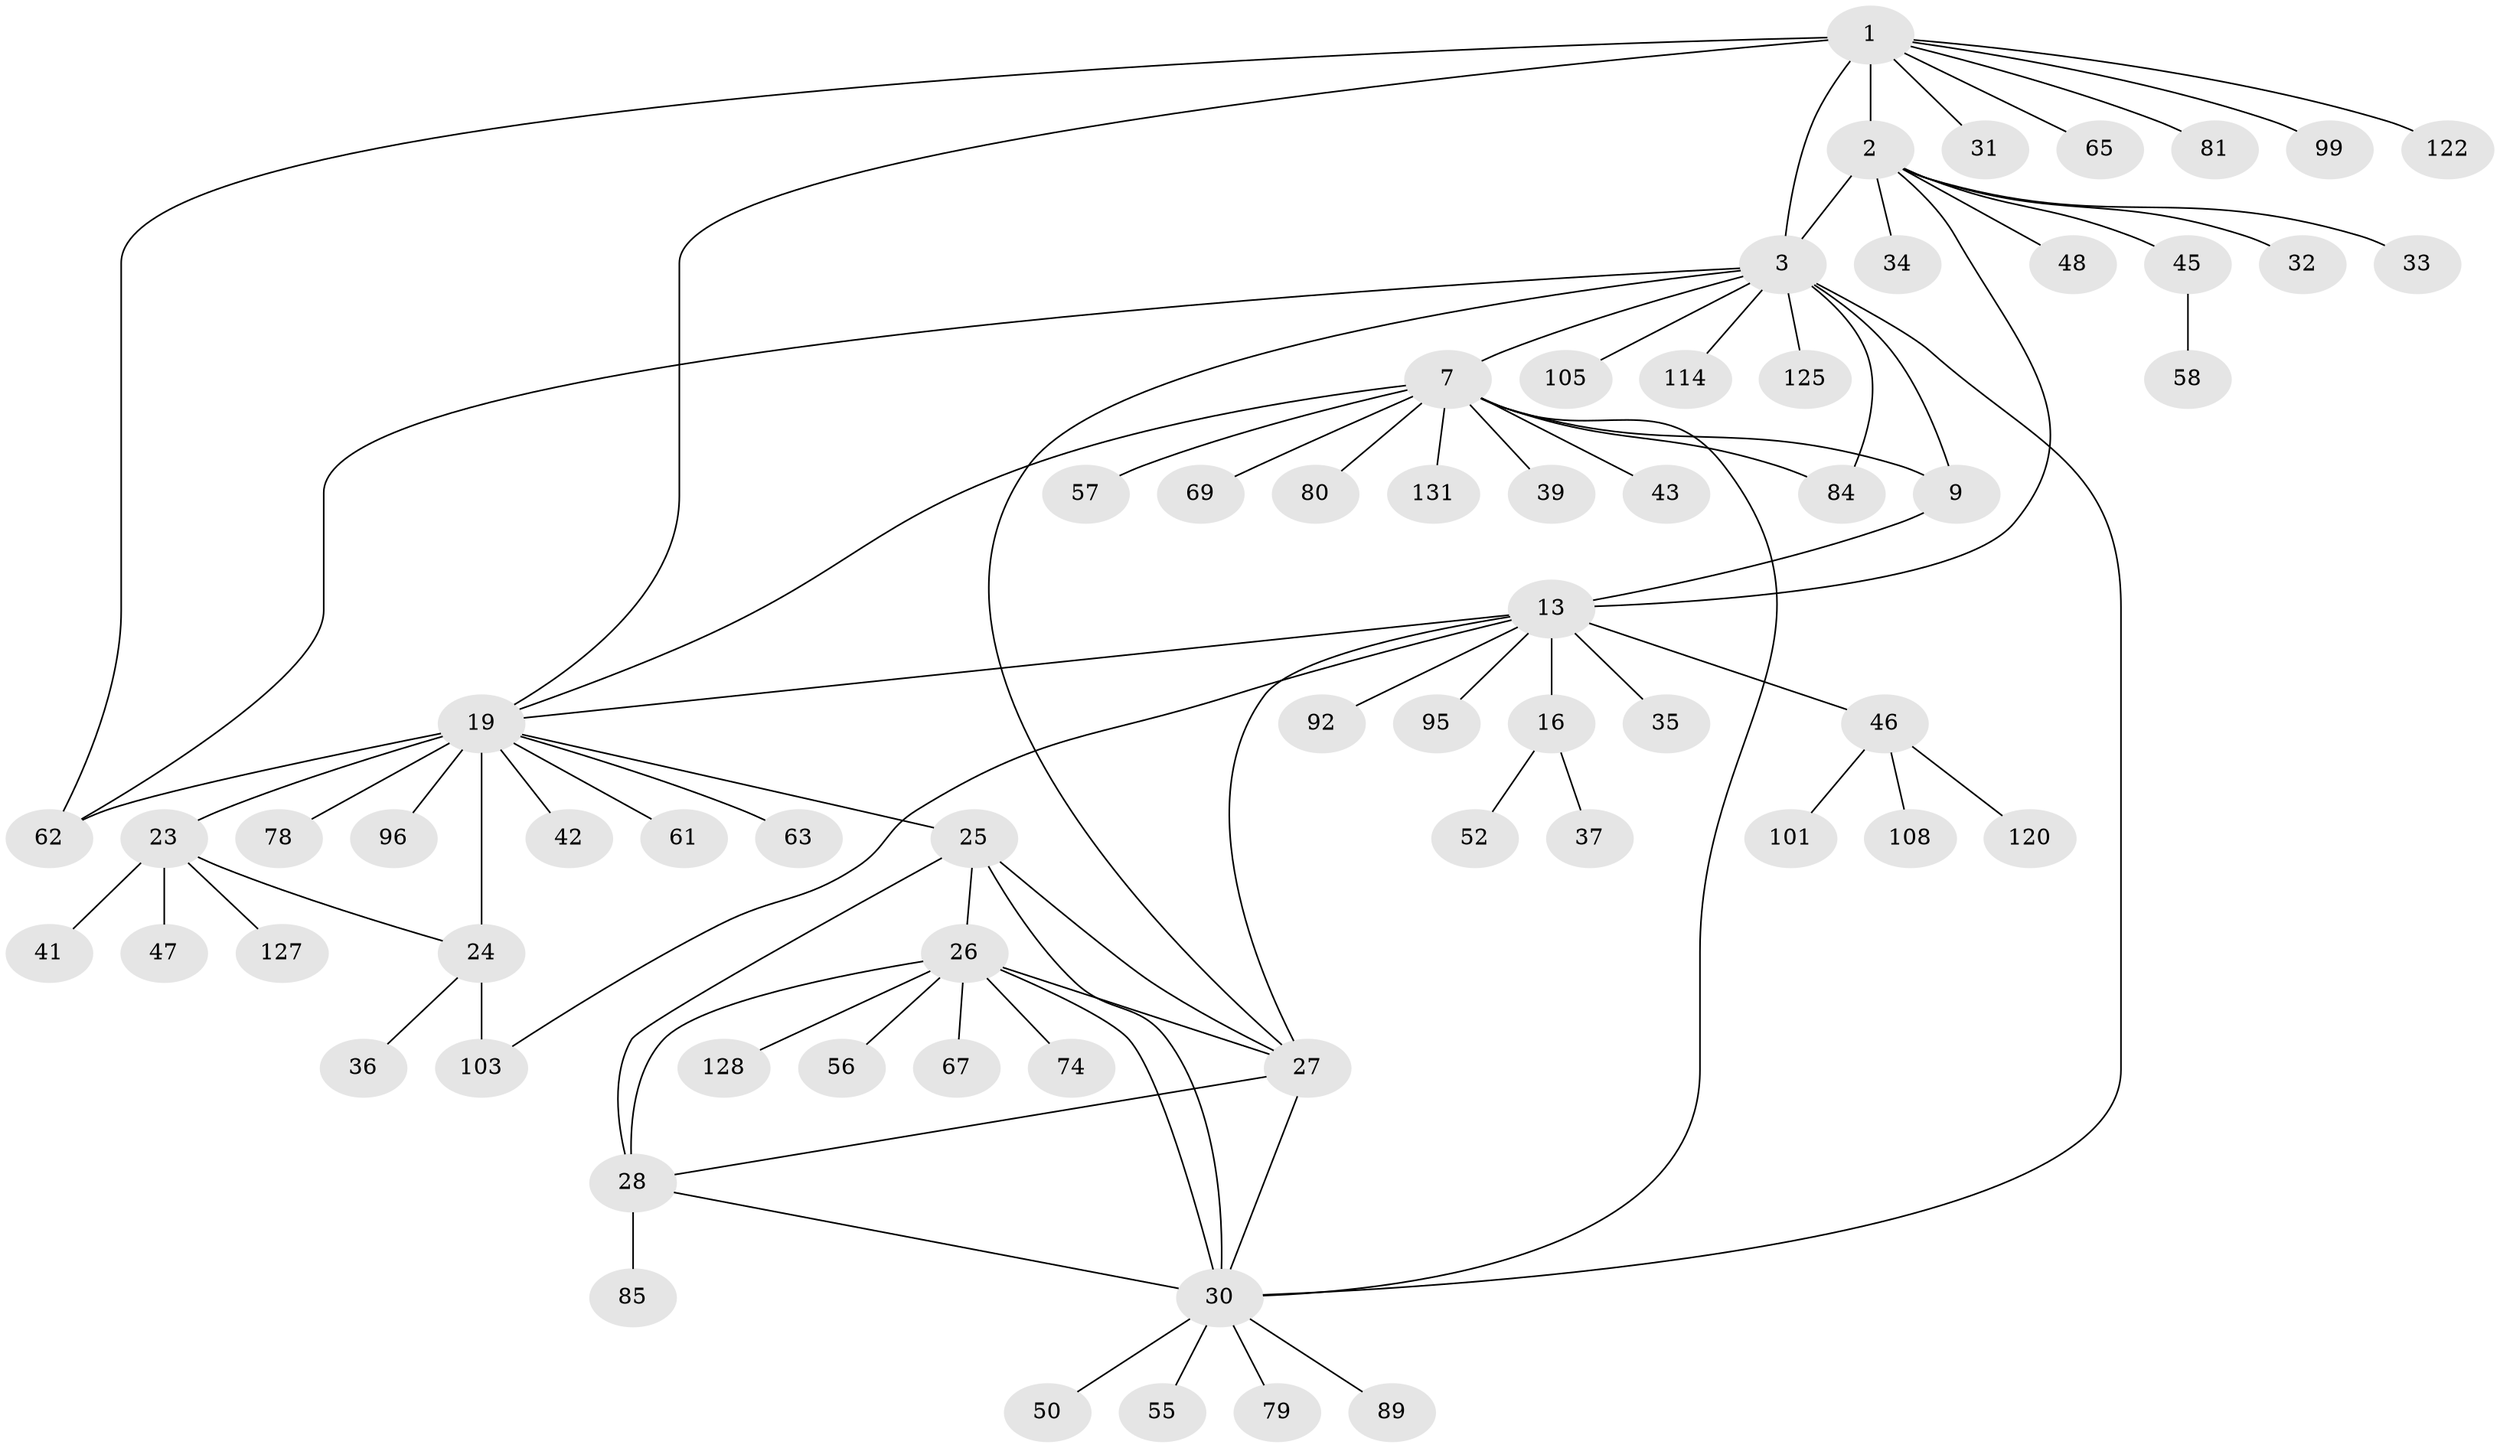 // original degree distribution, {7: 0.061068702290076333, 11: 0.03816793893129771, 10: 0.03816793893129771, 5: 0.007633587786259542, 12: 0.007633587786259542, 8: 0.03816793893129771, 6: 0.022900763358778626, 14: 0.007633587786259542, 9: 0.007633587786259542, 1: 0.6412213740458015, 3: 0.007633587786259542, 2: 0.09923664122137404, 4: 0.022900763358778626}
// Generated by graph-tools (version 1.1) at 2025/19/03/04/25 18:19:44]
// undirected, 65 vertices, 84 edges
graph export_dot {
graph [start="1"]
  node [color=gray90,style=filled];
  1 [super="+4"];
  2 [super="+5"];
  3 [super="+11"];
  7 [super="+8+94+10"];
  9 [super="+12+87"];
  13 [super="+15+60+14"];
  16 [super="+44+118+77"];
  19 [super="+21+20"];
  23;
  24;
  25;
  26 [super="+72+38+29"];
  27 [super="+40+100+112+126+70"];
  28;
  30;
  31;
  32;
  33;
  34;
  35;
  36;
  37;
  39;
  41;
  42;
  43;
  45;
  46;
  47;
  48 [super="+49"];
  50;
  52;
  55;
  56;
  57;
  58;
  61 [super="+110"];
  62 [super="+82+129"];
  63 [super="+68+107+124"];
  65;
  67;
  69;
  74;
  78;
  79;
  80 [super="+121"];
  81;
  84;
  85;
  89;
  92;
  95;
  96;
  99;
  101;
  103;
  105;
  108;
  114;
  120;
  122;
  125;
  127;
  128;
  131;
  1 -- 2 [weight=6];
  1 -- 3 [weight=2];
  1 -- 81;
  1 -- 122;
  1 -- 65;
  1 -- 99;
  1 -- 19;
  1 -- 31;
  1 -- 62;
  2 -- 3 [weight=3];
  2 -- 34;
  2 -- 13;
  2 -- 32;
  2 -- 33;
  2 -- 48;
  2 -- 45;
  3 -- 30;
  3 -- 62;
  3 -- 84;
  3 -- 125;
  3 -- 27;
  3 -- 105;
  3 -- 114;
  3 -- 7 [weight=3];
  3 -- 9 [weight=2];
  7 -- 9 [weight=6];
  7 -- 39;
  7 -- 131;
  7 -- 69;
  7 -- 80;
  7 -- 84;
  7 -- 57;
  7 -- 19;
  7 -- 43;
  7 -- 30;
  9 -- 13;
  13 -- 16 [weight=5];
  13 -- 103;
  13 -- 46;
  13 -- 27 [weight=2];
  13 -- 92;
  13 -- 95;
  13 -- 19;
  13 -- 35;
  16 -- 37;
  16 -- 52;
  19 -- 23 [weight=4];
  19 -- 24 [weight=4];
  19 -- 63;
  19 -- 96;
  19 -- 78;
  19 -- 25;
  19 -- 61;
  19 -- 42;
  19 -- 62;
  23 -- 24;
  23 -- 41;
  23 -- 47;
  23 -- 127;
  24 -- 36;
  24 -- 103;
  25 -- 26 [weight=2];
  25 -- 27;
  25 -- 28;
  25 -- 30;
  26 -- 27 [weight=2];
  26 -- 28 [weight=2];
  26 -- 30 [weight=2];
  26 -- 128;
  26 -- 67;
  26 -- 74;
  26 -- 56;
  27 -- 28;
  27 -- 30;
  28 -- 30;
  28 -- 85;
  30 -- 50;
  30 -- 55;
  30 -- 79;
  30 -- 89;
  45 -- 58;
  46 -- 101;
  46 -- 108;
  46 -- 120;
}
